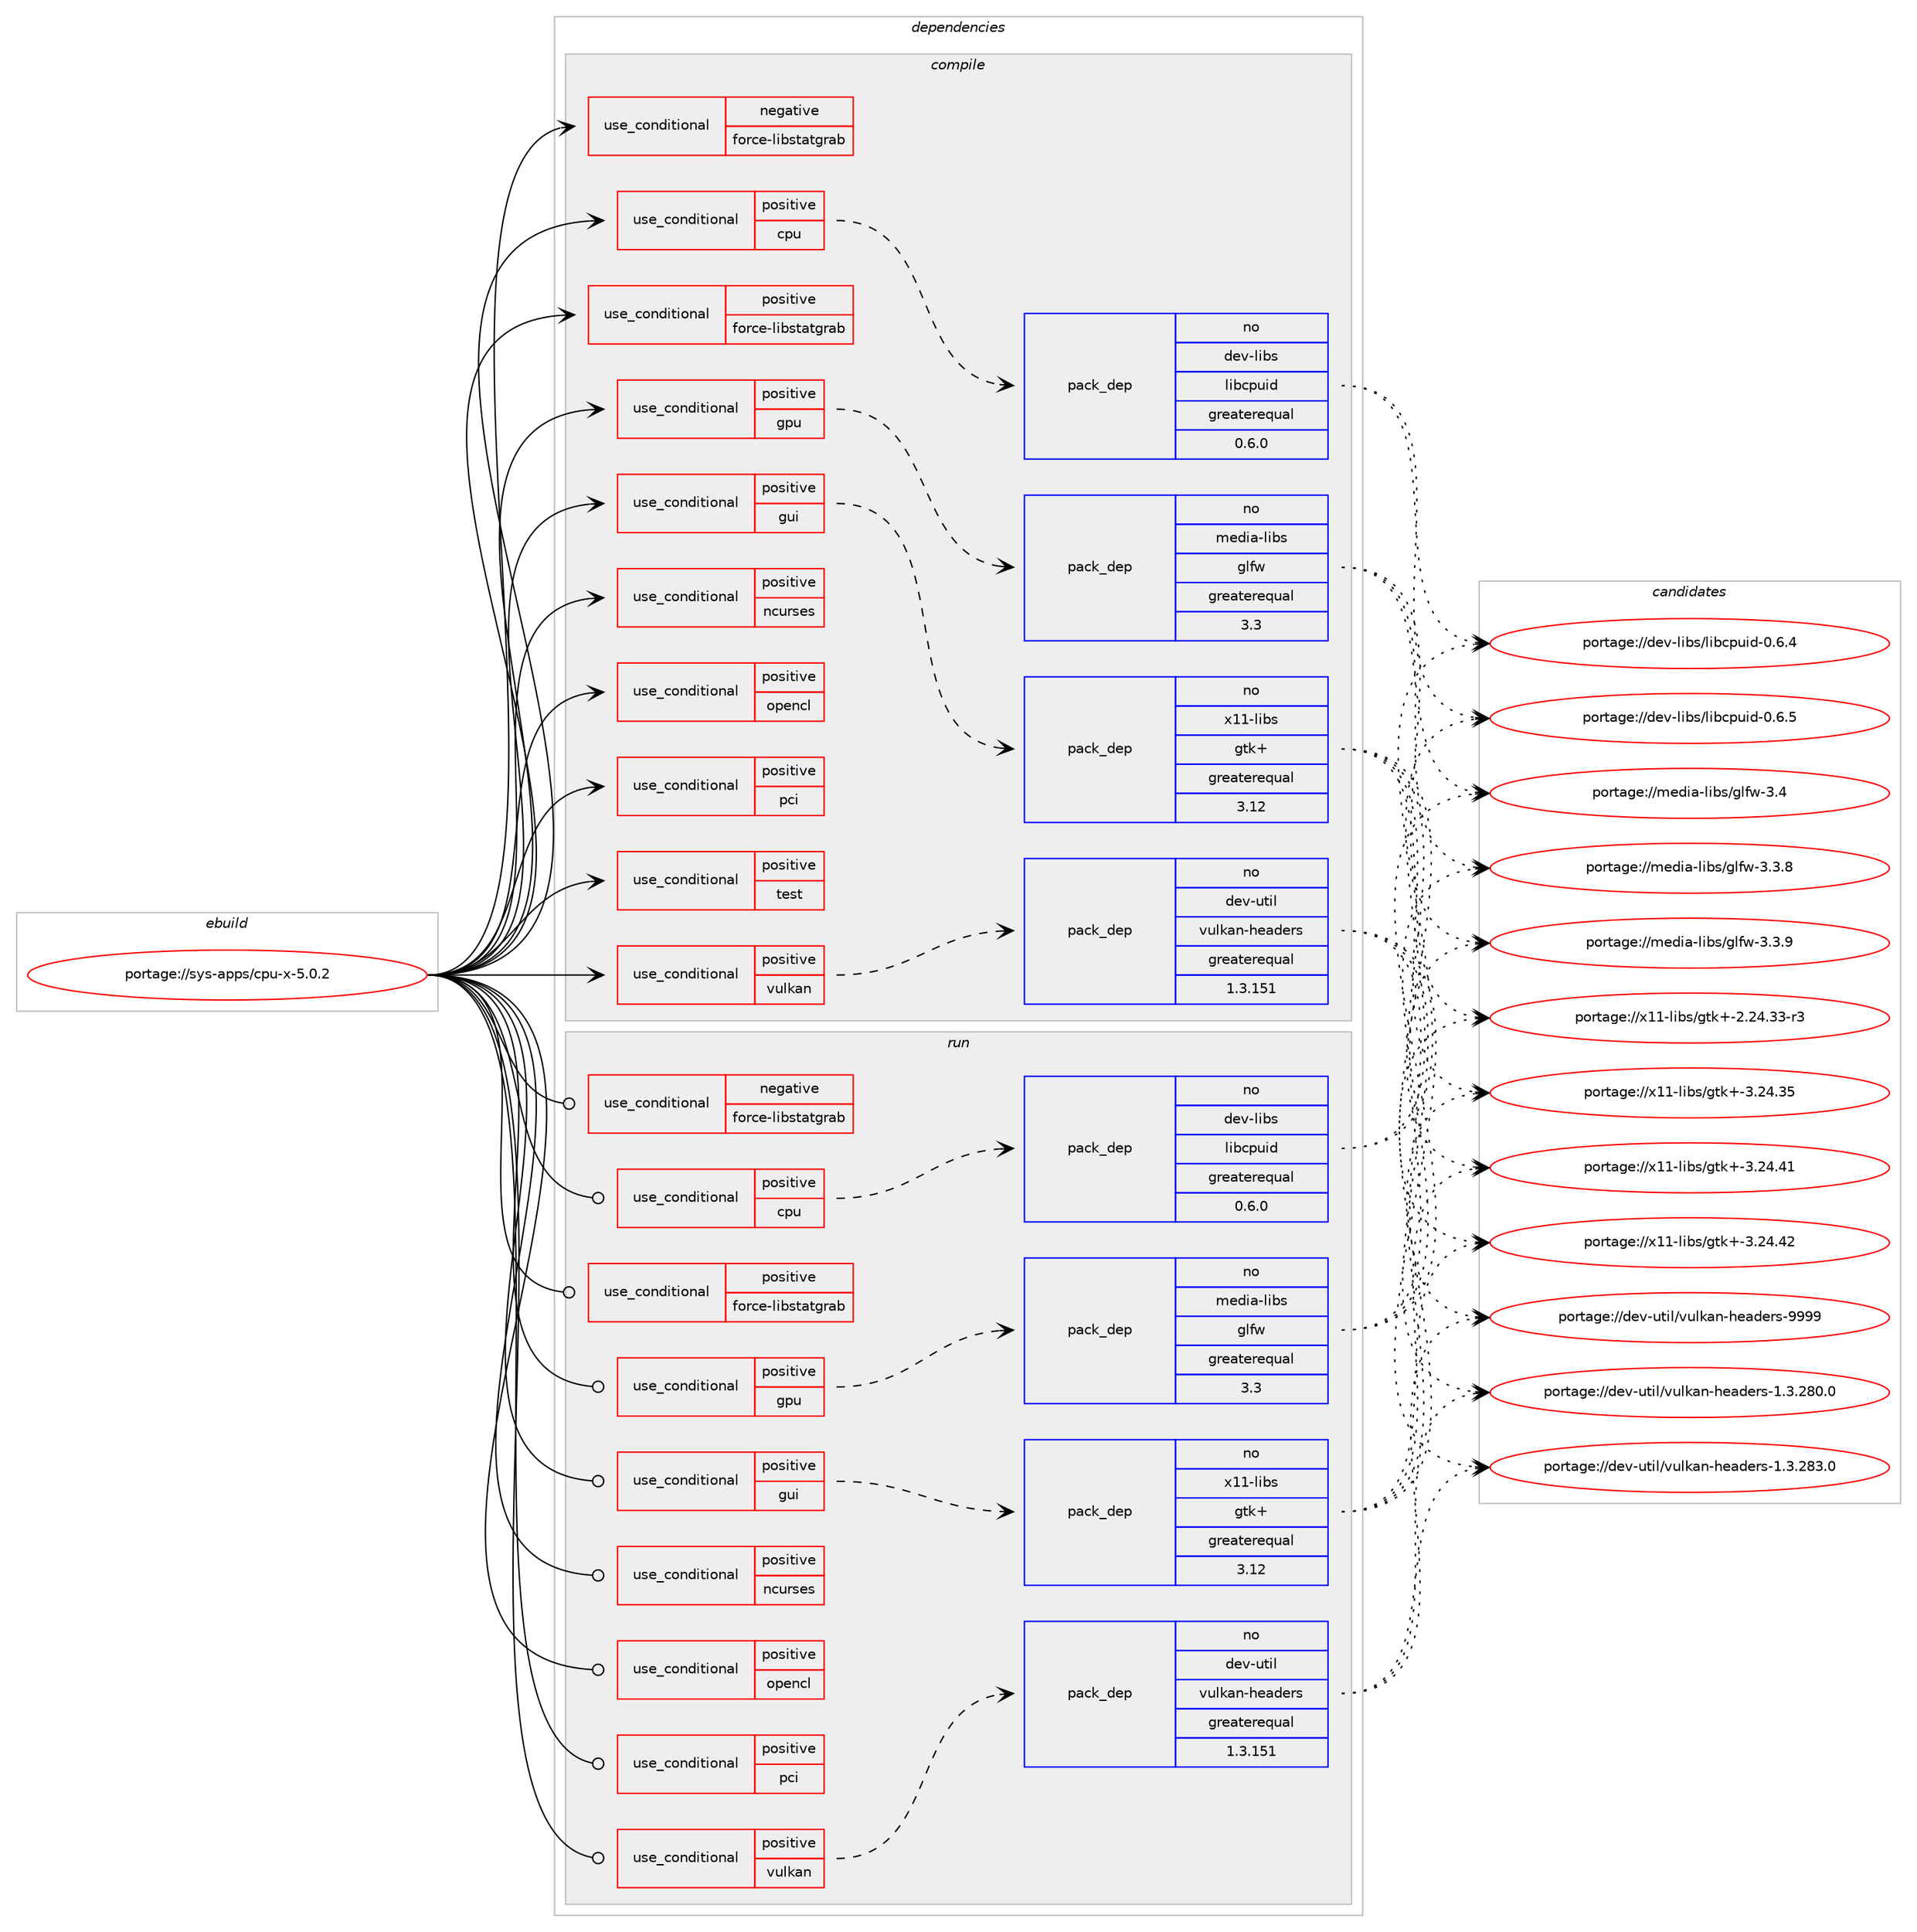 digraph prolog {

# *************
# Graph options
# *************

newrank=true;
concentrate=true;
compound=true;
graph [rankdir=LR,fontname=Helvetica,fontsize=10,ranksep=1.5];#, ranksep=2.5, nodesep=0.2];
edge  [arrowhead=vee];
node  [fontname=Helvetica,fontsize=10];

# **********
# The ebuild
# **********

subgraph cluster_leftcol {
color=gray;
rank=same;
label=<<i>ebuild</i>>;
id [label="portage://sys-apps/cpu-x-5.0.2", color=red, width=4, href="../sys-apps/cpu-x-5.0.2.svg"];
}

# ****************
# The dependencies
# ****************

subgraph cluster_midcol {
color=gray;
label=<<i>dependencies</i>>;
subgraph cluster_compile {
fillcolor="#eeeeee";
style=filled;
label=<<i>compile</i>>;
subgraph cond107752 {
dependency209833 [label=<<TABLE BORDER="0" CELLBORDER="1" CELLSPACING="0" CELLPADDING="4"><TR><TD ROWSPAN="3" CELLPADDING="10">use_conditional</TD></TR><TR><TD>negative</TD></TR><TR><TD>force-libstatgrab</TD></TR></TABLE>>, shape=none, color=red];
# *** BEGIN UNKNOWN DEPENDENCY TYPE (TODO) ***
# dependency209833 -> package_dependency(portage://sys-apps/cpu-x-5.0.2,install,no,sys-process,procps,none,[,,],any_same_slot,[])
# *** END UNKNOWN DEPENDENCY TYPE (TODO) ***

}
id:e -> dependency209833:w [weight=20,style="solid",arrowhead="vee"];
subgraph cond107753 {
dependency209834 [label=<<TABLE BORDER="0" CELLBORDER="1" CELLSPACING="0" CELLPADDING="4"><TR><TD ROWSPAN="3" CELLPADDING="10">use_conditional</TD></TR><TR><TD>positive</TD></TR><TR><TD>cpu</TD></TR></TABLE>>, shape=none, color=red];
subgraph pack99234 {
dependency209835 [label=<<TABLE BORDER="0" CELLBORDER="1" CELLSPACING="0" CELLPADDING="4" WIDTH="220"><TR><TD ROWSPAN="6" CELLPADDING="30">pack_dep</TD></TR><TR><TD WIDTH="110">no</TD></TR><TR><TD>dev-libs</TD></TR><TR><TD>libcpuid</TD></TR><TR><TD>greaterequal</TD></TR><TR><TD>0.6.0</TD></TR></TABLE>>, shape=none, color=blue];
}
dependency209834:e -> dependency209835:w [weight=20,style="dashed",arrowhead="vee"];
}
id:e -> dependency209834:w [weight=20,style="solid",arrowhead="vee"];
subgraph cond107754 {
dependency209836 [label=<<TABLE BORDER="0" CELLBORDER="1" CELLSPACING="0" CELLPADDING="4"><TR><TD ROWSPAN="3" CELLPADDING="10">use_conditional</TD></TR><TR><TD>positive</TD></TR><TR><TD>force-libstatgrab</TD></TR></TABLE>>, shape=none, color=red];
# *** BEGIN UNKNOWN DEPENDENCY TYPE (TODO) ***
# dependency209836 -> package_dependency(portage://sys-apps/cpu-x-5.0.2,install,no,sys-libs,libstatgrab,none,[,,],[],[])
# *** END UNKNOWN DEPENDENCY TYPE (TODO) ***

}
id:e -> dependency209836:w [weight=20,style="solid",arrowhead="vee"];
subgraph cond107755 {
dependency209837 [label=<<TABLE BORDER="0" CELLBORDER="1" CELLSPACING="0" CELLPADDING="4"><TR><TD ROWSPAN="3" CELLPADDING="10">use_conditional</TD></TR><TR><TD>positive</TD></TR><TR><TD>gpu</TD></TR></TABLE>>, shape=none, color=red];
subgraph pack99235 {
dependency209838 [label=<<TABLE BORDER="0" CELLBORDER="1" CELLSPACING="0" CELLPADDING="4" WIDTH="220"><TR><TD ROWSPAN="6" CELLPADDING="30">pack_dep</TD></TR><TR><TD WIDTH="110">no</TD></TR><TR><TD>media-libs</TD></TR><TR><TD>glfw</TD></TR><TR><TD>greaterequal</TD></TR><TR><TD>3.3</TD></TR></TABLE>>, shape=none, color=blue];
}
dependency209837:e -> dependency209838:w [weight=20,style="dashed",arrowhead="vee"];
# *** BEGIN UNKNOWN DEPENDENCY TYPE (TODO) ***
# dependency209837 -> package_dependency(portage://sys-apps/cpu-x-5.0.2,install,no,media-libs,libglvnd,none,[,,],[],[])
# *** END UNKNOWN DEPENDENCY TYPE (TODO) ***

}
id:e -> dependency209837:w [weight=20,style="solid",arrowhead="vee"];
subgraph cond107756 {
dependency209839 [label=<<TABLE BORDER="0" CELLBORDER="1" CELLSPACING="0" CELLPADDING="4"><TR><TD ROWSPAN="3" CELLPADDING="10">use_conditional</TD></TR><TR><TD>positive</TD></TR><TR><TD>gui</TD></TR></TABLE>>, shape=none, color=red];
# *** BEGIN UNKNOWN DEPENDENCY TYPE (TODO) ***
# dependency209839 -> package_dependency(portage://sys-apps/cpu-x-5.0.2,install,no,dev-cpp,gtkmm,none,[,,],[slot(3.0)],[])
# *** END UNKNOWN DEPENDENCY TYPE (TODO) ***

subgraph pack99236 {
dependency209840 [label=<<TABLE BORDER="0" CELLBORDER="1" CELLSPACING="0" CELLPADDING="4" WIDTH="220"><TR><TD ROWSPAN="6" CELLPADDING="30">pack_dep</TD></TR><TR><TD WIDTH="110">no</TD></TR><TR><TD>x11-libs</TD></TR><TR><TD>gtk+</TD></TR><TR><TD>greaterequal</TD></TR><TR><TD>3.12</TD></TR></TABLE>>, shape=none, color=blue];
}
dependency209839:e -> dependency209840:w [weight=20,style="dashed",arrowhead="vee"];
}
id:e -> dependency209839:w [weight=20,style="solid",arrowhead="vee"];
subgraph cond107757 {
dependency209841 [label=<<TABLE BORDER="0" CELLBORDER="1" CELLSPACING="0" CELLPADDING="4"><TR><TD ROWSPAN="3" CELLPADDING="10">use_conditional</TD></TR><TR><TD>positive</TD></TR><TR><TD>ncurses</TD></TR></TABLE>>, shape=none, color=red];
# *** BEGIN UNKNOWN DEPENDENCY TYPE (TODO) ***
# dependency209841 -> package_dependency(portage://sys-apps/cpu-x-5.0.2,install,no,sys-libs,ncurses,none,[,,],any_same_slot,[use(enable(tinfo),none)])
# *** END UNKNOWN DEPENDENCY TYPE (TODO) ***

}
id:e -> dependency209841:w [weight=20,style="solid",arrowhead="vee"];
subgraph cond107758 {
dependency209842 [label=<<TABLE BORDER="0" CELLBORDER="1" CELLSPACING="0" CELLPADDING="4"><TR><TD ROWSPAN="3" CELLPADDING="10">use_conditional</TD></TR><TR><TD>positive</TD></TR><TR><TD>opencl</TD></TR></TABLE>>, shape=none, color=red];
# *** BEGIN UNKNOWN DEPENDENCY TYPE (TODO) ***
# dependency209842 -> package_dependency(portage://sys-apps/cpu-x-5.0.2,install,no,virtual,opencl,none,[,,],[],[])
# *** END UNKNOWN DEPENDENCY TYPE (TODO) ***

}
id:e -> dependency209842:w [weight=20,style="solid",arrowhead="vee"];
subgraph cond107759 {
dependency209843 [label=<<TABLE BORDER="0" CELLBORDER="1" CELLSPACING="0" CELLPADDING="4"><TR><TD ROWSPAN="3" CELLPADDING="10">use_conditional</TD></TR><TR><TD>positive</TD></TR><TR><TD>pci</TD></TR></TABLE>>, shape=none, color=red];
# *** BEGIN UNKNOWN DEPENDENCY TYPE (TODO) ***
# dependency209843 -> package_dependency(portage://sys-apps/cpu-x-5.0.2,install,no,sys-apps,pciutils,none,[,,],[],[])
# *** END UNKNOWN DEPENDENCY TYPE (TODO) ***

}
id:e -> dependency209843:w [weight=20,style="solid",arrowhead="vee"];
subgraph cond107760 {
dependency209844 [label=<<TABLE BORDER="0" CELLBORDER="1" CELLSPACING="0" CELLPADDING="4"><TR><TD ROWSPAN="3" CELLPADDING="10">use_conditional</TD></TR><TR><TD>positive</TD></TR><TR><TD>test</TD></TR></TABLE>>, shape=none, color=red];
# *** BEGIN UNKNOWN DEPENDENCY TYPE (TODO) ***
# dependency209844 -> package_dependency(portage://sys-apps/cpu-x-5.0.2,install,no,sys-apps,grep,none,[,,],[],[use(enable(pcre),none)])
# *** END UNKNOWN DEPENDENCY TYPE (TODO) ***

# *** BEGIN UNKNOWN DEPENDENCY TYPE (TODO) ***
# dependency209844 -> package_dependency(portage://sys-apps/cpu-x-5.0.2,install,no,sys-apps,mawk,none,[,,],[],[])
# *** END UNKNOWN DEPENDENCY TYPE (TODO) ***

# *** BEGIN UNKNOWN DEPENDENCY TYPE (TODO) ***
# dependency209844 -> package_dependency(portage://sys-apps/cpu-x-5.0.2,install,no,sys-apps,nawk,none,[,,],[],[])
# *** END UNKNOWN DEPENDENCY TYPE (TODO) ***

}
id:e -> dependency209844:w [weight=20,style="solid",arrowhead="vee"];
subgraph cond107761 {
dependency209845 [label=<<TABLE BORDER="0" CELLBORDER="1" CELLSPACING="0" CELLPADDING="4"><TR><TD ROWSPAN="3" CELLPADDING="10">use_conditional</TD></TR><TR><TD>positive</TD></TR><TR><TD>vulkan</TD></TR></TABLE>>, shape=none, color=red];
# *** BEGIN UNKNOWN DEPENDENCY TYPE (TODO) ***
# dependency209845 -> package_dependency(portage://sys-apps/cpu-x-5.0.2,install,no,media-libs,vulkan-loader,none,[,,],[],[])
# *** END UNKNOWN DEPENDENCY TYPE (TODO) ***

subgraph pack99237 {
dependency209846 [label=<<TABLE BORDER="0" CELLBORDER="1" CELLSPACING="0" CELLPADDING="4" WIDTH="220"><TR><TD ROWSPAN="6" CELLPADDING="30">pack_dep</TD></TR><TR><TD WIDTH="110">no</TD></TR><TR><TD>dev-util</TD></TR><TR><TD>vulkan-headers</TD></TR><TR><TD>greaterequal</TD></TR><TR><TD>1.3.151</TD></TR></TABLE>>, shape=none, color=blue];
}
dependency209845:e -> dependency209846:w [weight=20,style="dashed",arrowhead="vee"];
}
id:e -> dependency209845:w [weight=20,style="solid",arrowhead="vee"];
# *** BEGIN UNKNOWN DEPENDENCY TYPE (TODO) ***
# id -> package_dependency(portage://sys-apps/cpu-x-5.0.2,install,no,dev-libs,glib,none,[,,],[slot(2)],[])
# *** END UNKNOWN DEPENDENCY TYPE (TODO) ***

# *** BEGIN UNKNOWN DEPENDENCY TYPE (TODO) ***
# id -> package_dependency(portage://sys-apps/cpu-x-5.0.2,install,no,x11-libs,cairo,none,[,,],[],[])
# *** END UNKNOWN DEPENDENCY TYPE (TODO) ***

# *** BEGIN UNKNOWN DEPENDENCY TYPE (TODO) ***
# id -> package_dependency(portage://sys-apps/cpu-x-5.0.2,install,no,x11-libs,gdk-pixbuf,none,[,,],[slot(2)],[])
# *** END UNKNOWN DEPENDENCY TYPE (TODO) ***

# *** BEGIN UNKNOWN DEPENDENCY TYPE (TODO) ***
# id -> package_dependency(portage://sys-apps/cpu-x-5.0.2,install,no,x11-libs,pango,none,[,,],[],[])
# *** END UNKNOWN DEPENDENCY TYPE (TODO) ***

}
subgraph cluster_compileandrun {
fillcolor="#eeeeee";
style=filled;
label=<<i>compile and run</i>>;
}
subgraph cluster_run {
fillcolor="#eeeeee";
style=filled;
label=<<i>run</i>>;
subgraph cond107762 {
dependency209847 [label=<<TABLE BORDER="0" CELLBORDER="1" CELLSPACING="0" CELLPADDING="4"><TR><TD ROWSPAN="3" CELLPADDING="10">use_conditional</TD></TR><TR><TD>negative</TD></TR><TR><TD>force-libstatgrab</TD></TR></TABLE>>, shape=none, color=red];
# *** BEGIN UNKNOWN DEPENDENCY TYPE (TODO) ***
# dependency209847 -> package_dependency(portage://sys-apps/cpu-x-5.0.2,run,no,sys-process,procps,none,[,,],any_same_slot,[])
# *** END UNKNOWN DEPENDENCY TYPE (TODO) ***

}
id:e -> dependency209847:w [weight=20,style="solid",arrowhead="odot"];
subgraph cond107763 {
dependency209848 [label=<<TABLE BORDER="0" CELLBORDER="1" CELLSPACING="0" CELLPADDING="4"><TR><TD ROWSPAN="3" CELLPADDING="10">use_conditional</TD></TR><TR><TD>positive</TD></TR><TR><TD>cpu</TD></TR></TABLE>>, shape=none, color=red];
subgraph pack99238 {
dependency209849 [label=<<TABLE BORDER="0" CELLBORDER="1" CELLSPACING="0" CELLPADDING="4" WIDTH="220"><TR><TD ROWSPAN="6" CELLPADDING="30">pack_dep</TD></TR><TR><TD WIDTH="110">no</TD></TR><TR><TD>dev-libs</TD></TR><TR><TD>libcpuid</TD></TR><TR><TD>greaterequal</TD></TR><TR><TD>0.6.0</TD></TR></TABLE>>, shape=none, color=blue];
}
dependency209848:e -> dependency209849:w [weight=20,style="dashed",arrowhead="vee"];
}
id:e -> dependency209848:w [weight=20,style="solid",arrowhead="odot"];
subgraph cond107764 {
dependency209850 [label=<<TABLE BORDER="0" CELLBORDER="1" CELLSPACING="0" CELLPADDING="4"><TR><TD ROWSPAN="3" CELLPADDING="10">use_conditional</TD></TR><TR><TD>positive</TD></TR><TR><TD>force-libstatgrab</TD></TR></TABLE>>, shape=none, color=red];
# *** BEGIN UNKNOWN DEPENDENCY TYPE (TODO) ***
# dependency209850 -> package_dependency(portage://sys-apps/cpu-x-5.0.2,run,no,sys-libs,libstatgrab,none,[,,],[],[])
# *** END UNKNOWN DEPENDENCY TYPE (TODO) ***

}
id:e -> dependency209850:w [weight=20,style="solid",arrowhead="odot"];
subgraph cond107765 {
dependency209851 [label=<<TABLE BORDER="0" CELLBORDER="1" CELLSPACING="0" CELLPADDING="4"><TR><TD ROWSPAN="3" CELLPADDING="10">use_conditional</TD></TR><TR><TD>positive</TD></TR><TR><TD>gpu</TD></TR></TABLE>>, shape=none, color=red];
subgraph pack99239 {
dependency209852 [label=<<TABLE BORDER="0" CELLBORDER="1" CELLSPACING="0" CELLPADDING="4" WIDTH="220"><TR><TD ROWSPAN="6" CELLPADDING="30">pack_dep</TD></TR><TR><TD WIDTH="110">no</TD></TR><TR><TD>media-libs</TD></TR><TR><TD>glfw</TD></TR><TR><TD>greaterequal</TD></TR><TR><TD>3.3</TD></TR></TABLE>>, shape=none, color=blue];
}
dependency209851:e -> dependency209852:w [weight=20,style="dashed",arrowhead="vee"];
# *** BEGIN UNKNOWN DEPENDENCY TYPE (TODO) ***
# dependency209851 -> package_dependency(portage://sys-apps/cpu-x-5.0.2,run,no,media-libs,libglvnd,none,[,,],[],[])
# *** END UNKNOWN DEPENDENCY TYPE (TODO) ***

}
id:e -> dependency209851:w [weight=20,style="solid",arrowhead="odot"];
subgraph cond107766 {
dependency209853 [label=<<TABLE BORDER="0" CELLBORDER="1" CELLSPACING="0" CELLPADDING="4"><TR><TD ROWSPAN="3" CELLPADDING="10">use_conditional</TD></TR><TR><TD>positive</TD></TR><TR><TD>gui</TD></TR></TABLE>>, shape=none, color=red];
# *** BEGIN UNKNOWN DEPENDENCY TYPE (TODO) ***
# dependency209853 -> package_dependency(portage://sys-apps/cpu-x-5.0.2,run,no,dev-cpp,gtkmm,none,[,,],[slot(3.0)],[])
# *** END UNKNOWN DEPENDENCY TYPE (TODO) ***

subgraph pack99240 {
dependency209854 [label=<<TABLE BORDER="0" CELLBORDER="1" CELLSPACING="0" CELLPADDING="4" WIDTH="220"><TR><TD ROWSPAN="6" CELLPADDING="30">pack_dep</TD></TR><TR><TD WIDTH="110">no</TD></TR><TR><TD>x11-libs</TD></TR><TR><TD>gtk+</TD></TR><TR><TD>greaterequal</TD></TR><TR><TD>3.12</TD></TR></TABLE>>, shape=none, color=blue];
}
dependency209853:e -> dependency209854:w [weight=20,style="dashed",arrowhead="vee"];
}
id:e -> dependency209853:w [weight=20,style="solid",arrowhead="odot"];
subgraph cond107767 {
dependency209855 [label=<<TABLE BORDER="0" CELLBORDER="1" CELLSPACING="0" CELLPADDING="4"><TR><TD ROWSPAN="3" CELLPADDING="10">use_conditional</TD></TR><TR><TD>positive</TD></TR><TR><TD>ncurses</TD></TR></TABLE>>, shape=none, color=red];
# *** BEGIN UNKNOWN DEPENDENCY TYPE (TODO) ***
# dependency209855 -> package_dependency(portage://sys-apps/cpu-x-5.0.2,run,no,sys-libs,ncurses,none,[,,],any_same_slot,[use(enable(tinfo),none)])
# *** END UNKNOWN DEPENDENCY TYPE (TODO) ***

}
id:e -> dependency209855:w [weight=20,style="solid",arrowhead="odot"];
subgraph cond107768 {
dependency209856 [label=<<TABLE BORDER="0" CELLBORDER="1" CELLSPACING="0" CELLPADDING="4"><TR><TD ROWSPAN="3" CELLPADDING="10">use_conditional</TD></TR><TR><TD>positive</TD></TR><TR><TD>opencl</TD></TR></TABLE>>, shape=none, color=red];
# *** BEGIN UNKNOWN DEPENDENCY TYPE (TODO) ***
# dependency209856 -> package_dependency(portage://sys-apps/cpu-x-5.0.2,run,no,virtual,opencl,none,[,,],[],[])
# *** END UNKNOWN DEPENDENCY TYPE (TODO) ***

}
id:e -> dependency209856:w [weight=20,style="solid",arrowhead="odot"];
subgraph cond107769 {
dependency209857 [label=<<TABLE BORDER="0" CELLBORDER="1" CELLSPACING="0" CELLPADDING="4"><TR><TD ROWSPAN="3" CELLPADDING="10">use_conditional</TD></TR><TR><TD>positive</TD></TR><TR><TD>pci</TD></TR></TABLE>>, shape=none, color=red];
# *** BEGIN UNKNOWN DEPENDENCY TYPE (TODO) ***
# dependency209857 -> package_dependency(portage://sys-apps/cpu-x-5.0.2,run,no,sys-apps,pciutils,none,[,,],[],[])
# *** END UNKNOWN DEPENDENCY TYPE (TODO) ***

}
id:e -> dependency209857:w [weight=20,style="solid",arrowhead="odot"];
subgraph cond107770 {
dependency209858 [label=<<TABLE BORDER="0" CELLBORDER="1" CELLSPACING="0" CELLPADDING="4"><TR><TD ROWSPAN="3" CELLPADDING="10">use_conditional</TD></TR><TR><TD>positive</TD></TR><TR><TD>vulkan</TD></TR></TABLE>>, shape=none, color=red];
# *** BEGIN UNKNOWN DEPENDENCY TYPE (TODO) ***
# dependency209858 -> package_dependency(portage://sys-apps/cpu-x-5.0.2,run,no,media-libs,vulkan-loader,none,[,,],[],[])
# *** END UNKNOWN DEPENDENCY TYPE (TODO) ***

subgraph pack99241 {
dependency209859 [label=<<TABLE BORDER="0" CELLBORDER="1" CELLSPACING="0" CELLPADDING="4" WIDTH="220"><TR><TD ROWSPAN="6" CELLPADDING="30">pack_dep</TD></TR><TR><TD WIDTH="110">no</TD></TR><TR><TD>dev-util</TD></TR><TR><TD>vulkan-headers</TD></TR><TR><TD>greaterequal</TD></TR><TR><TD>1.3.151</TD></TR></TABLE>>, shape=none, color=blue];
}
dependency209858:e -> dependency209859:w [weight=20,style="dashed",arrowhead="vee"];
}
id:e -> dependency209858:w [weight=20,style="solid",arrowhead="odot"];
# *** BEGIN UNKNOWN DEPENDENCY TYPE (TODO) ***
# id -> package_dependency(portage://sys-apps/cpu-x-5.0.2,run,no,dev-libs,glib,none,[,,],[slot(2)],[])
# *** END UNKNOWN DEPENDENCY TYPE (TODO) ***

# *** BEGIN UNKNOWN DEPENDENCY TYPE (TODO) ***
# id -> package_dependency(portage://sys-apps/cpu-x-5.0.2,run,no,x11-libs,cairo,none,[,,],[],[])
# *** END UNKNOWN DEPENDENCY TYPE (TODO) ***

# *** BEGIN UNKNOWN DEPENDENCY TYPE (TODO) ***
# id -> package_dependency(portage://sys-apps/cpu-x-5.0.2,run,no,x11-libs,gdk-pixbuf,none,[,,],[slot(2)],[])
# *** END UNKNOWN DEPENDENCY TYPE (TODO) ***

# *** BEGIN UNKNOWN DEPENDENCY TYPE (TODO) ***
# id -> package_dependency(portage://sys-apps/cpu-x-5.0.2,run,no,x11-libs,pango,none,[,,],[],[])
# *** END UNKNOWN DEPENDENCY TYPE (TODO) ***

}
}

# **************
# The candidates
# **************

subgraph cluster_choices {
rank=same;
color=gray;
label=<<i>candidates</i>>;

subgraph choice99234 {
color=black;
nodesep=1;
choice1001011184510810598115471081059899112117105100454846544652 [label="portage://dev-libs/libcpuid-0.6.4", color=red, width=4,href="../dev-libs/libcpuid-0.6.4.svg"];
choice1001011184510810598115471081059899112117105100454846544653 [label="portage://dev-libs/libcpuid-0.6.5", color=red, width=4,href="../dev-libs/libcpuid-0.6.5.svg"];
dependency209835:e -> choice1001011184510810598115471081059899112117105100454846544652:w [style=dotted,weight="100"];
dependency209835:e -> choice1001011184510810598115471081059899112117105100454846544653:w [style=dotted,weight="100"];
}
subgraph choice99235 {
color=black;
nodesep=1;
choice10910110010597451081059811547103108102119455146514656 [label="portage://media-libs/glfw-3.3.8", color=red, width=4,href="../media-libs/glfw-3.3.8.svg"];
choice10910110010597451081059811547103108102119455146514657 [label="portage://media-libs/glfw-3.3.9", color=red, width=4,href="../media-libs/glfw-3.3.9.svg"];
choice1091011001059745108105981154710310810211945514652 [label="portage://media-libs/glfw-3.4", color=red, width=4,href="../media-libs/glfw-3.4.svg"];
dependency209838:e -> choice10910110010597451081059811547103108102119455146514656:w [style=dotted,weight="100"];
dependency209838:e -> choice10910110010597451081059811547103108102119455146514657:w [style=dotted,weight="100"];
dependency209838:e -> choice1091011001059745108105981154710310810211945514652:w [style=dotted,weight="100"];
}
subgraph choice99236 {
color=black;
nodesep=1;
choice12049494510810598115471031161074345504650524651514511451 [label="portage://x11-libs/gtk+-2.24.33-r3", color=red, width=4,href="../x11-libs/gtk+-2.24.33-r3.svg"];
choice1204949451081059811547103116107434551465052465153 [label="portage://x11-libs/gtk+-3.24.35", color=red, width=4,href="../x11-libs/gtk+-3.24.35.svg"];
choice1204949451081059811547103116107434551465052465249 [label="portage://x11-libs/gtk+-3.24.41", color=red, width=4,href="../x11-libs/gtk+-3.24.41.svg"];
choice1204949451081059811547103116107434551465052465250 [label="portage://x11-libs/gtk+-3.24.42", color=red, width=4,href="../x11-libs/gtk+-3.24.42.svg"];
dependency209840:e -> choice12049494510810598115471031161074345504650524651514511451:w [style=dotted,weight="100"];
dependency209840:e -> choice1204949451081059811547103116107434551465052465153:w [style=dotted,weight="100"];
dependency209840:e -> choice1204949451081059811547103116107434551465052465249:w [style=dotted,weight="100"];
dependency209840:e -> choice1204949451081059811547103116107434551465052465250:w [style=dotted,weight="100"];
}
subgraph choice99237 {
color=black;
nodesep=1;
choice100101118451171161051084711811710810797110451041019710010111411545494651465056484648 [label="portage://dev-util/vulkan-headers-1.3.280.0", color=red, width=4,href="../dev-util/vulkan-headers-1.3.280.0.svg"];
choice100101118451171161051084711811710810797110451041019710010111411545494651465056514648 [label="portage://dev-util/vulkan-headers-1.3.283.0", color=red, width=4,href="../dev-util/vulkan-headers-1.3.283.0.svg"];
choice10010111845117116105108471181171081079711045104101971001011141154557575757 [label="portage://dev-util/vulkan-headers-9999", color=red, width=4,href="../dev-util/vulkan-headers-9999.svg"];
dependency209846:e -> choice100101118451171161051084711811710810797110451041019710010111411545494651465056484648:w [style=dotted,weight="100"];
dependency209846:e -> choice100101118451171161051084711811710810797110451041019710010111411545494651465056514648:w [style=dotted,weight="100"];
dependency209846:e -> choice10010111845117116105108471181171081079711045104101971001011141154557575757:w [style=dotted,weight="100"];
}
subgraph choice99238 {
color=black;
nodesep=1;
choice1001011184510810598115471081059899112117105100454846544652 [label="portage://dev-libs/libcpuid-0.6.4", color=red, width=4,href="../dev-libs/libcpuid-0.6.4.svg"];
choice1001011184510810598115471081059899112117105100454846544653 [label="portage://dev-libs/libcpuid-0.6.5", color=red, width=4,href="../dev-libs/libcpuid-0.6.5.svg"];
dependency209849:e -> choice1001011184510810598115471081059899112117105100454846544652:w [style=dotted,weight="100"];
dependency209849:e -> choice1001011184510810598115471081059899112117105100454846544653:w [style=dotted,weight="100"];
}
subgraph choice99239 {
color=black;
nodesep=1;
choice10910110010597451081059811547103108102119455146514656 [label="portage://media-libs/glfw-3.3.8", color=red, width=4,href="../media-libs/glfw-3.3.8.svg"];
choice10910110010597451081059811547103108102119455146514657 [label="portage://media-libs/glfw-3.3.9", color=red, width=4,href="../media-libs/glfw-3.3.9.svg"];
choice1091011001059745108105981154710310810211945514652 [label="portage://media-libs/glfw-3.4", color=red, width=4,href="../media-libs/glfw-3.4.svg"];
dependency209852:e -> choice10910110010597451081059811547103108102119455146514656:w [style=dotted,weight="100"];
dependency209852:e -> choice10910110010597451081059811547103108102119455146514657:w [style=dotted,weight="100"];
dependency209852:e -> choice1091011001059745108105981154710310810211945514652:w [style=dotted,weight="100"];
}
subgraph choice99240 {
color=black;
nodesep=1;
choice12049494510810598115471031161074345504650524651514511451 [label="portage://x11-libs/gtk+-2.24.33-r3", color=red, width=4,href="../x11-libs/gtk+-2.24.33-r3.svg"];
choice1204949451081059811547103116107434551465052465153 [label="portage://x11-libs/gtk+-3.24.35", color=red, width=4,href="../x11-libs/gtk+-3.24.35.svg"];
choice1204949451081059811547103116107434551465052465249 [label="portage://x11-libs/gtk+-3.24.41", color=red, width=4,href="../x11-libs/gtk+-3.24.41.svg"];
choice1204949451081059811547103116107434551465052465250 [label="portage://x11-libs/gtk+-3.24.42", color=red, width=4,href="../x11-libs/gtk+-3.24.42.svg"];
dependency209854:e -> choice12049494510810598115471031161074345504650524651514511451:w [style=dotted,weight="100"];
dependency209854:e -> choice1204949451081059811547103116107434551465052465153:w [style=dotted,weight="100"];
dependency209854:e -> choice1204949451081059811547103116107434551465052465249:w [style=dotted,weight="100"];
dependency209854:e -> choice1204949451081059811547103116107434551465052465250:w [style=dotted,weight="100"];
}
subgraph choice99241 {
color=black;
nodesep=1;
choice100101118451171161051084711811710810797110451041019710010111411545494651465056484648 [label="portage://dev-util/vulkan-headers-1.3.280.0", color=red, width=4,href="../dev-util/vulkan-headers-1.3.280.0.svg"];
choice100101118451171161051084711811710810797110451041019710010111411545494651465056514648 [label="portage://dev-util/vulkan-headers-1.3.283.0", color=red, width=4,href="../dev-util/vulkan-headers-1.3.283.0.svg"];
choice10010111845117116105108471181171081079711045104101971001011141154557575757 [label="portage://dev-util/vulkan-headers-9999", color=red, width=4,href="../dev-util/vulkan-headers-9999.svg"];
dependency209859:e -> choice100101118451171161051084711811710810797110451041019710010111411545494651465056484648:w [style=dotted,weight="100"];
dependency209859:e -> choice100101118451171161051084711811710810797110451041019710010111411545494651465056514648:w [style=dotted,weight="100"];
dependency209859:e -> choice10010111845117116105108471181171081079711045104101971001011141154557575757:w [style=dotted,weight="100"];
}
}

}
